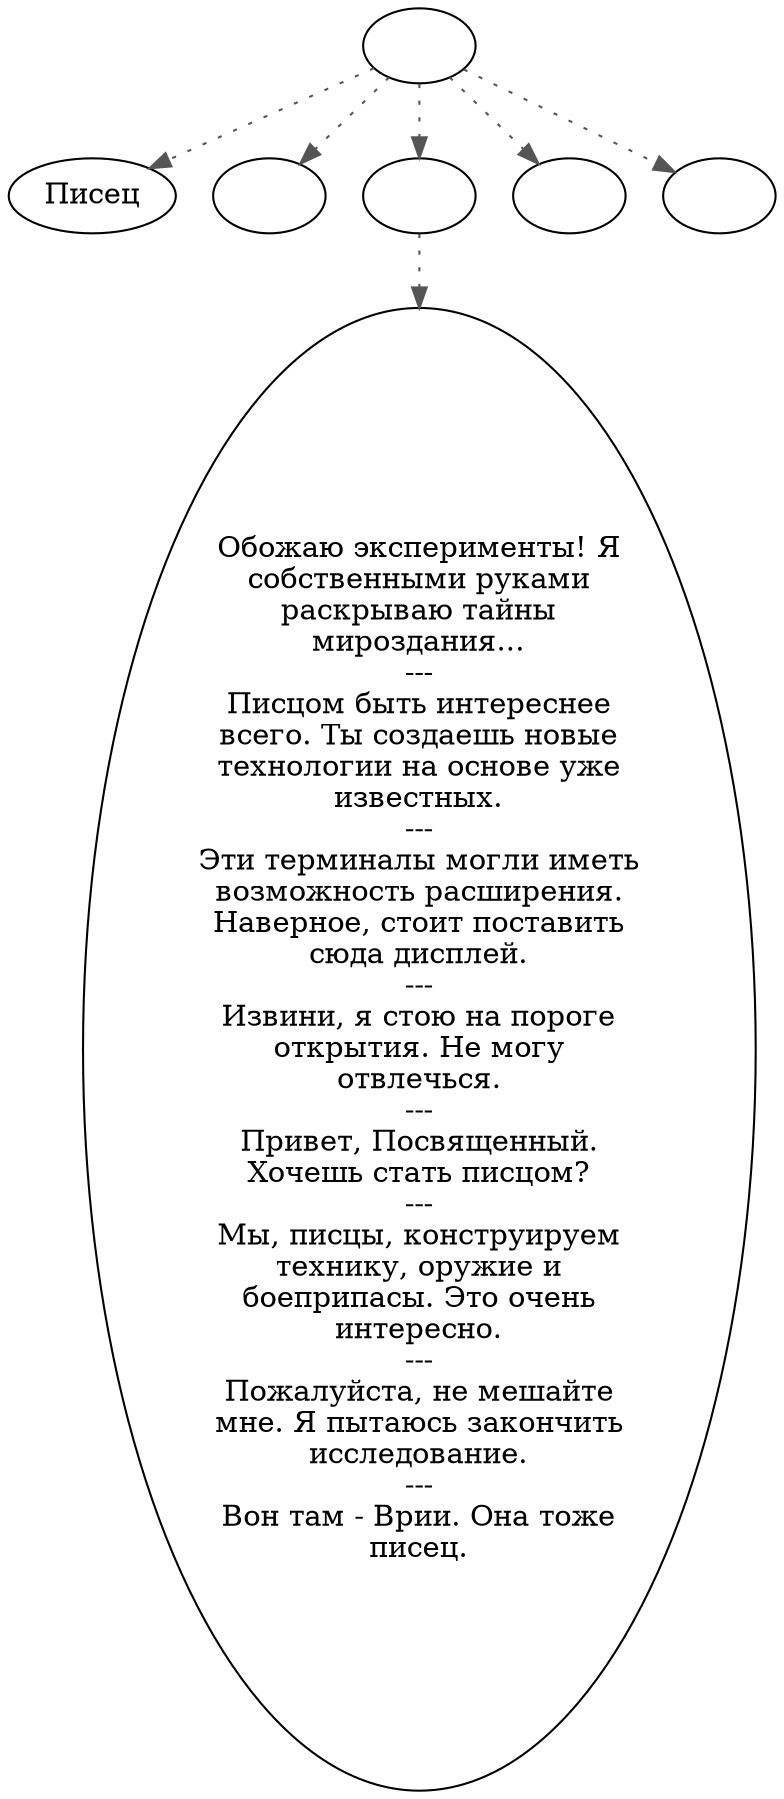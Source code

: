 digraph scribea {
  "start" [style=filled       fillcolor="#FFFFFF"       color="#000000"]
  "start" -> "look_at_p_proc" [style=dotted color="#555555"]
  "start" -> "pickup_p_proc" [style=dotted color="#555555"]
  "start" -> "talk_p_proc" [style=dotted color="#555555"]
  "start" -> "critter_p_proc" [style=dotted color="#555555"]
  "start" -> "destroy_p_proc" [style=dotted color="#555555"]
  "start" [label=""]
  "ScribeARandom" [style=filled       fillcolor="#FFFFFF"       color="#000000"]
  "ScribeARandom" [label="Обожаю эксперименты! Я\nсобственными руками\nраскрываю тайны\nмироздания...\n---\nПисцом быть интереснее\nвсего. Ты создаешь новые\nтехнологии на основе уже\nизвестных.\n---\nЭти терминалы могли иметь\nвозможность расширения.\nНаверное, стоит поставить\nсюда дисплей.\n---\nИзвини, я стою на пороге\nоткрытия. Не могу\nотвлечься.\n---\nПривет, Посвященный.\nХочешь стать писцом?\n---\nМы, писцы, конструируем\nтехнику, оружие и\nбоеприпасы. Это очень\nинтересно.\n---\nПожалуйста, не мешайте\nмне. Я пытаюсь закончить\nисследование.\n---\nВон там - Врии. Она тоже\nписец."]
  "critter_p_proc" [style=filled       fillcolor="#FFFFFF"       color="#000000"]
  "critter_p_proc" [label=""]
  "pickup_p_proc" [style=filled       fillcolor="#FFFFFF"       color="#000000"]
  "pickup_p_proc" [label=""]
  "talk_p_proc" [style=filled       fillcolor="#FFFFFF"       color="#000000"]
  "talk_p_proc" -> "ScribeARandom" [style=dotted color="#555555"]
  "talk_p_proc" [label=""]
  "destroy_p_proc" [style=filled       fillcolor="#FFFFFF"       color="#000000"]
  "destroy_p_proc" [label=""]
  "look_at_p_proc" [style=filled       fillcolor="#FFFFFF"       color="#000000"]
  "look_at_p_proc" [label="Писец"]
}